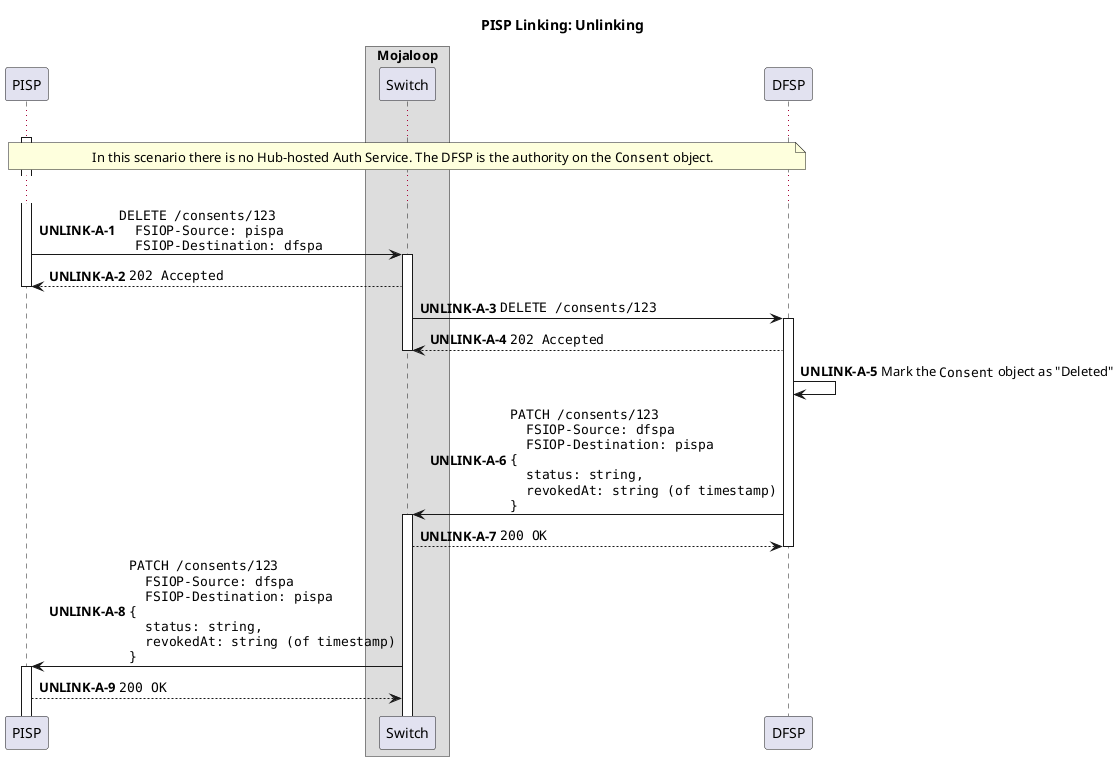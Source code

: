 @startuml

!pragma teoz true

title PISP Linking: Unlinking

participant "PISP" as PISP

box "Mojaloop"
    participant Switch
end box

participant "DFSP" as DFSP

autonumber 1 "<b>UNLINK-A-#</b>"

activate PISP

...

note over PISP, DFSP
  In this scenario there is no Hub-hosted Auth Service. The DFSP is the authority on the ""Consent"" object.
end note

...

PISP -> Switch ++: ""DELETE /consents/123""\n\
""  FSIOP-Source: pispa""\n\
""  FSIOP-Destination: dfspa""
Switch --> PISP: ""202 Accepted""
deactivate PISP

Switch -> DFSP ++:  ""DELETE /consents/123""
DFSP --> Switch: ""202 Accepted""
deactivate Switch

DFSP -> DFSP: Mark the ""Consent"" object as "Deleted"

DFSP -> Switch ++: ""PATCH /consents/123""\n\
""  FSIOP-Source: dfspa""\n\
""  FSIOP-Destination: pispa""\n\
""{ ""\n\
""  status: string,""\n\
""  revokedAt: string (of timestamp)""\n\
""}""
Switch --> DFSP: ""200 OK""
deactivate DFSP

Switch -> PISP ++: ""PATCH /consents/123""\n\
""  FSIOP-Source: dfspa""\n\
""  FSIOP-Destination: pispa""\n\
""{ ""\n\
""  status: string,""\n\
""  revokedAt: string (of timestamp)""\n\
""}""
PISP --> Switch: ""200 OK""


@enduml
